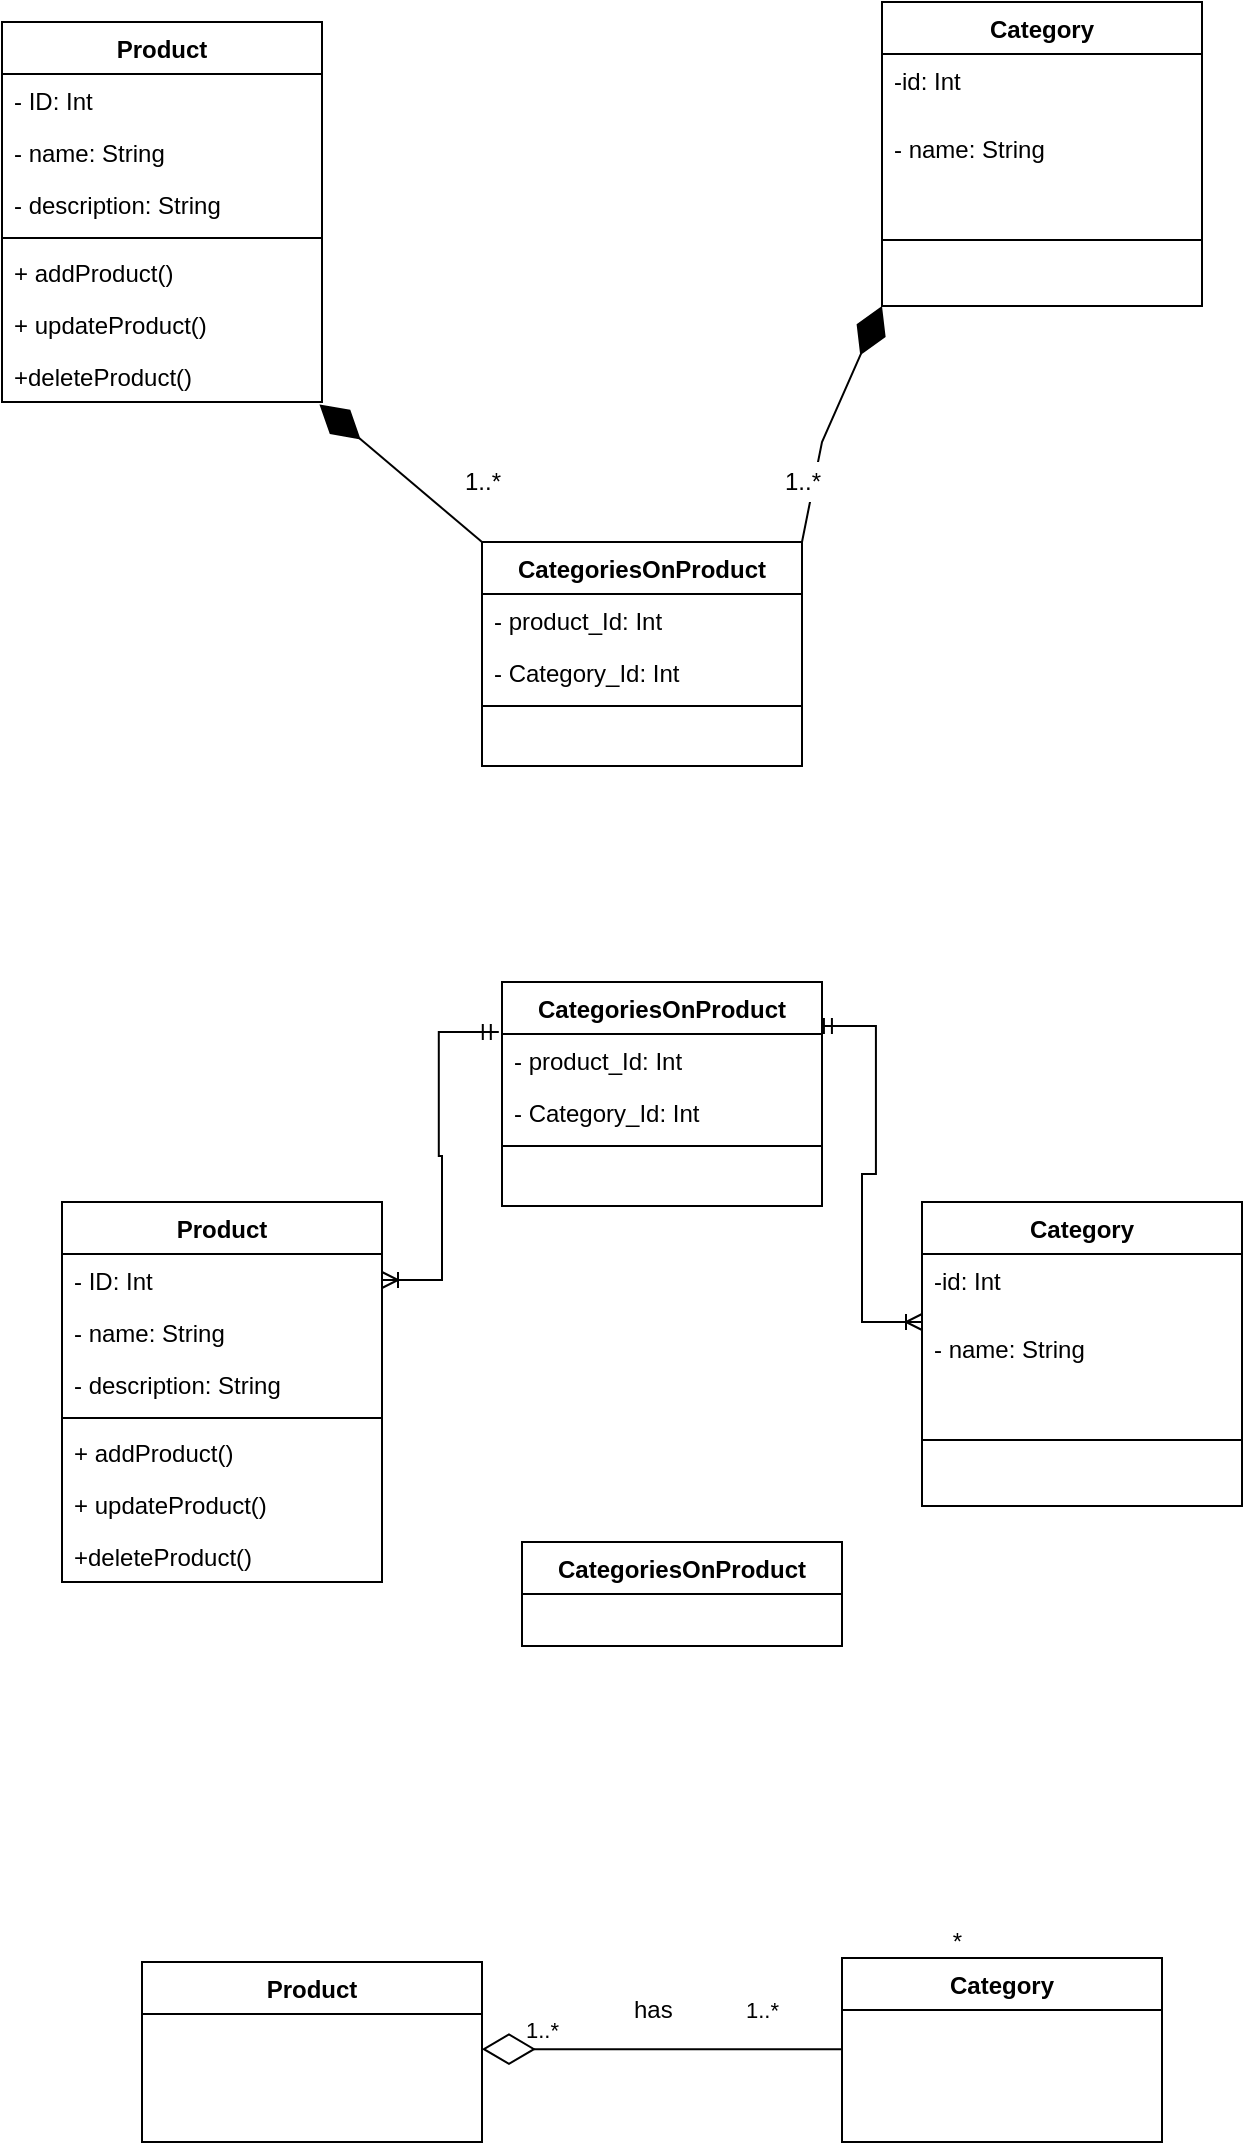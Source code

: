 <mxfile version="20.8.5" type="device"><diagram id="9kBzoznRR4VCJcFhc7ON" name="Page-1"><mxGraphModel dx="636" dy="432" grid="1" gridSize="10" guides="1" tooltips="1" connect="1" arrows="1" fold="1" page="1" pageScale="1" pageWidth="827" pageHeight="1169" math="0" shadow="0"><root><mxCell id="0"/><mxCell id="1" parent="0"/><mxCell id="Fb8JJLc8XymZ_3EzXLIl-5" value="Product" style="swimlane;fontStyle=1;align=center;verticalAlign=top;childLayout=stackLayout;horizontal=1;startSize=26;horizontalStack=0;resizeParent=1;resizeParentMax=0;resizeLast=0;collapsible=1;marginBottom=0;" parent="1" vertex="1"><mxGeometry x="60" y="40" width="160" height="190" as="geometry"/></mxCell><mxCell id="Fb8JJLc8XymZ_3EzXLIl-6" value="- ID: Int&#10;" style="text;strokeColor=none;fillColor=none;align=left;verticalAlign=top;spacingLeft=4;spacingRight=4;overflow=hidden;rotatable=0;points=[[0,0.5],[1,0.5]];portConstraint=eastwest;" parent="Fb8JJLc8XymZ_3EzXLIl-5" vertex="1"><mxGeometry y="26" width="160" height="26" as="geometry"/></mxCell><mxCell id="b5dO3coNFm-MINZhSNeJ-12" value="- name: String&#10;" style="text;strokeColor=none;fillColor=none;align=left;verticalAlign=top;spacingLeft=4;spacingRight=4;overflow=hidden;rotatable=0;points=[[0,0.5],[1,0.5]];portConstraint=eastwest;" vertex="1" parent="Fb8JJLc8XymZ_3EzXLIl-5"><mxGeometry y="52" width="160" height="26" as="geometry"/></mxCell><mxCell id="b5dO3coNFm-MINZhSNeJ-10" value="- description: String" style="text;strokeColor=none;fillColor=none;align=left;verticalAlign=top;spacingLeft=4;spacingRight=4;overflow=hidden;rotatable=0;points=[[0,0.5],[1,0.5]];portConstraint=eastwest;" vertex="1" parent="Fb8JJLc8XymZ_3EzXLIl-5"><mxGeometry y="78" width="160" height="26" as="geometry"/></mxCell><mxCell id="Fb8JJLc8XymZ_3EzXLIl-7" value="" style="line;strokeWidth=1;fillColor=none;align=left;verticalAlign=middle;spacingTop=-1;spacingLeft=3;spacingRight=3;rotatable=0;labelPosition=right;points=[];portConstraint=eastwest;strokeColor=inherit;" parent="Fb8JJLc8XymZ_3EzXLIl-5" vertex="1"><mxGeometry y="104" width="160" height="8" as="geometry"/></mxCell><mxCell id="b5dO3coNFm-MINZhSNeJ-11" value="+ addProduct()" style="text;strokeColor=none;fillColor=none;align=left;verticalAlign=top;spacingLeft=4;spacingRight=4;overflow=hidden;rotatable=0;points=[[0,0.5],[1,0.5]];portConstraint=eastwest;" vertex="1" parent="Fb8JJLc8XymZ_3EzXLIl-5"><mxGeometry y="112" width="160" height="26" as="geometry"/></mxCell><mxCell id="b5dO3coNFm-MINZhSNeJ-25" value="+ updateProduct()" style="text;strokeColor=none;fillColor=none;align=left;verticalAlign=top;spacingLeft=4;spacingRight=4;overflow=hidden;rotatable=0;points=[[0,0.5],[1,0.5]];portConstraint=eastwest;" vertex="1" parent="Fb8JJLc8XymZ_3EzXLIl-5"><mxGeometry y="138" width="160" height="26" as="geometry"/></mxCell><mxCell id="b5dO3coNFm-MINZhSNeJ-26" value="+deleteProduct()" style="text;strokeColor=none;fillColor=none;align=left;verticalAlign=top;spacingLeft=4;spacingRight=4;overflow=hidden;rotatable=0;points=[[0,0.5],[1,0.5]];portConstraint=eastwest;" vertex="1" parent="Fb8JJLc8XymZ_3EzXLIl-5"><mxGeometry y="164" width="160" height="26" as="geometry"/></mxCell><mxCell id="Fb8JJLc8XymZ_3EzXLIl-9" value="Category&#10;" style="swimlane;fontStyle=1;align=center;verticalAlign=top;childLayout=stackLayout;horizontal=1;startSize=26;horizontalStack=0;resizeParent=1;resizeParentMax=0;resizeLast=0;collapsible=1;marginBottom=0;" parent="1" vertex="1"><mxGeometry x="500" y="30" width="160" height="152" as="geometry"/></mxCell><mxCell id="Fb8JJLc8XymZ_3EzXLIl-10" value="-id: Int" style="text;strokeColor=none;fillColor=none;align=left;verticalAlign=top;spacingLeft=4;spacingRight=4;overflow=hidden;rotatable=0;points=[[0,0.5],[1,0.5]];portConstraint=eastwest;" parent="Fb8JJLc8XymZ_3EzXLIl-9" vertex="1"><mxGeometry y="26" width="160" height="34" as="geometry"/></mxCell><mxCell id="b5dO3coNFm-MINZhSNeJ-13" value="- name: String" style="text;strokeColor=none;fillColor=none;align=left;verticalAlign=top;spacingLeft=4;spacingRight=4;overflow=hidden;rotatable=0;points=[[0,0.5],[1,0.5]];portConstraint=eastwest;" vertex="1" parent="Fb8JJLc8XymZ_3EzXLIl-9"><mxGeometry y="60" width="160" height="26" as="geometry"/></mxCell><mxCell id="Fb8JJLc8XymZ_3EzXLIl-11" value="" style="line;strokeWidth=1;fillColor=none;align=left;verticalAlign=middle;spacingTop=-1;spacingLeft=3;spacingRight=3;rotatable=0;labelPosition=right;points=[];portConstraint=eastwest;strokeColor=inherit;" parent="Fb8JJLc8XymZ_3EzXLIl-9" vertex="1"><mxGeometry y="86" width="160" height="66" as="geometry"/></mxCell><mxCell id="Fb8JJLc8XymZ_3EzXLIl-13" value="CategoriesOnProduct&#10;" style="swimlane;fontStyle=1;align=center;verticalAlign=top;childLayout=stackLayout;horizontal=1;startSize=26;horizontalStack=0;resizeParent=1;resizeParentMax=0;resizeLast=0;collapsible=1;marginBottom=0;" parent="1" vertex="1"><mxGeometry x="300" y="300" width="160" height="112" as="geometry"/></mxCell><mxCell id="Fb8JJLc8XymZ_3EzXLIl-14" value="- product_Id: Int" style="text;strokeColor=none;fillColor=none;align=left;verticalAlign=top;spacingLeft=4;spacingRight=4;overflow=hidden;rotatable=0;points=[[0,0.5],[1,0.5]];portConstraint=eastwest;" parent="Fb8JJLc8XymZ_3EzXLIl-13" vertex="1"><mxGeometry y="26" width="160" height="26" as="geometry"/></mxCell><mxCell id="b5dO3coNFm-MINZhSNeJ-21" value="- Category_Id: Int" style="text;strokeColor=none;fillColor=none;align=left;verticalAlign=top;spacingLeft=4;spacingRight=4;overflow=hidden;rotatable=0;points=[[0,0.5],[1,0.5]];portConstraint=eastwest;" vertex="1" parent="Fb8JJLc8XymZ_3EzXLIl-13"><mxGeometry y="52" width="160" height="26" as="geometry"/></mxCell><mxCell id="Fb8JJLc8XymZ_3EzXLIl-15" value="" style="line;strokeWidth=1;fillColor=none;align=left;verticalAlign=middle;spacingTop=-1;spacingLeft=3;spacingRight=3;rotatable=0;labelPosition=right;points=[];portConstraint=eastwest;strokeColor=inherit;" parent="Fb8JJLc8XymZ_3EzXLIl-13" vertex="1"><mxGeometry y="78" width="160" height="8" as="geometry"/></mxCell><mxCell id="b5dO3coNFm-MINZhSNeJ-20" style="text;strokeColor=none;fillColor=none;align=left;verticalAlign=top;spacingLeft=4;spacingRight=4;overflow=hidden;rotatable=0;points=[[0,0.5],[1,0.5]];portConstraint=eastwest;" vertex="1" parent="Fb8JJLc8XymZ_3EzXLIl-13"><mxGeometry y="86" width="160" height="26" as="geometry"/></mxCell><mxCell id="b5dO3coNFm-MINZhSNeJ-27" value="" style="endArrow=diamondThin;endFill=1;endSize=24;html=1;rounded=0;labelBackgroundColor=default;exitX=1;exitY=0;exitDx=0;exitDy=0;entryX=0;entryY=1;entryDx=0;entryDy=0;" edge="1" parent="1" source="Fb8JJLc8XymZ_3EzXLIl-13" target="Fb8JJLc8XymZ_3EzXLIl-9"><mxGeometry width="160" relative="1" as="geometry"><mxPoint x="380" y="350" as="sourcePoint"/><mxPoint x="540" y="350" as="targetPoint"/><Array as="points"><mxPoint x="470" y="250"/></Array></mxGeometry></mxCell><mxCell id="b5dO3coNFm-MINZhSNeJ-28" value="" style="endArrow=diamondThin;endFill=1;endSize=24;html=1;rounded=0;labelBackgroundColor=default;exitX=0;exitY=0;exitDx=0;exitDy=0;entryX=0.992;entryY=1.049;entryDx=0;entryDy=0;entryPerimeter=0;" edge="1" parent="1" source="Fb8JJLc8XymZ_3EzXLIl-13" target="b5dO3coNFm-MINZhSNeJ-26"><mxGeometry width="160" relative="1" as="geometry"><mxPoint x="290" y="460" as="sourcePoint"/><mxPoint x="350" y="340" as="targetPoint"/></mxGeometry></mxCell><mxCell id="b5dO3coNFm-MINZhSNeJ-29" value="1..*" style="html=1;strokeColor=none;" vertex="1" parent="1"><mxGeometry x="290" y="260" width="20" height="20" as="geometry"/></mxCell><mxCell id="b5dO3coNFm-MINZhSNeJ-31" value="1..*" style="html=1;strokeColor=none;" vertex="1" parent="1"><mxGeometry x="450" y="260" width="20" height="20" as="geometry"/></mxCell><mxCell id="b5dO3coNFm-MINZhSNeJ-33" value="" style="edgeStyle=entityRelationEdgeStyle;fontSize=12;html=1;endArrow=ERoneToMany;startArrow=ERmandOne;rounded=0;labelBackgroundColor=default;exitX=0.981;exitY=-0.154;exitDx=0;exitDy=0;exitPerimeter=0;" edge="1" parent="1" source="b5dO3coNFm-MINZhSNeJ-47"><mxGeometry width="100" height="100" relative="1" as="geometry"><mxPoint x="420" y="790" as="sourcePoint"/><mxPoint x="520" y="690" as="targetPoint"/></mxGeometry></mxCell><mxCell id="b5dO3coNFm-MINZhSNeJ-34" value="Product" style="swimlane;fontStyle=1;align=center;verticalAlign=top;childLayout=stackLayout;horizontal=1;startSize=26;horizontalStack=0;resizeParent=1;resizeParentMax=0;resizeLast=0;collapsible=1;marginBottom=0;" vertex="1" parent="1"><mxGeometry x="90" y="630" width="160" height="190" as="geometry"/></mxCell><mxCell id="b5dO3coNFm-MINZhSNeJ-35" value="- ID: Int&#10;" style="text;strokeColor=none;fillColor=none;align=left;verticalAlign=top;spacingLeft=4;spacingRight=4;overflow=hidden;rotatable=0;points=[[0,0.5],[1,0.5]];portConstraint=eastwest;" vertex="1" parent="b5dO3coNFm-MINZhSNeJ-34"><mxGeometry y="26" width="160" height="26" as="geometry"/></mxCell><mxCell id="b5dO3coNFm-MINZhSNeJ-36" value="- name: String&#10;" style="text;strokeColor=none;fillColor=none;align=left;verticalAlign=top;spacingLeft=4;spacingRight=4;overflow=hidden;rotatable=0;points=[[0,0.5],[1,0.5]];portConstraint=eastwest;" vertex="1" parent="b5dO3coNFm-MINZhSNeJ-34"><mxGeometry y="52" width="160" height="26" as="geometry"/></mxCell><mxCell id="b5dO3coNFm-MINZhSNeJ-37" value="- description: String" style="text;strokeColor=none;fillColor=none;align=left;verticalAlign=top;spacingLeft=4;spacingRight=4;overflow=hidden;rotatable=0;points=[[0,0.5],[1,0.5]];portConstraint=eastwest;" vertex="1" parent="b5dO3coNFm-MINZhSNeJ-34"><mxGeometry y="78" width="160" height="26" as="geometry"/></mxCell><mxCell id="b5dO3coNFm-MINZhSNeJ-38" value="" style="line;strokeWidth=1;fillColor=none;align=left;verticalAlign=middle;spacingTop=-1;spacingLeft=3;spacingRight=3;rotatable=0;labelPosition=right;points=[];portConstraint=eastwest;strokeColor=inherit;" vertex="1" parent="b5dO3coNFm-MINZhSNeJ-34"><mxGeometry y="104" width="160" height="8" as="geometry"/></mxCell><mxCell id="b5dO3coNFm-MINZhSNeJ-39" value="+ addProduct()" style="text;strokeColor=none;fillColor=none;align=left;verticalAlign=top;spacingLeft=4;spacingRight=4;overflow=hidden;rotatable=0;points=[[0,0.5],[1,0.5]];portConstraint=eastwest;" vertex="1" parent="b5dO3coNFm-MINZhSNeJ-34"><mxGeometry y="112" width="160" height="26" as="geometry"/></mxCell><mxCell id="b5dO3coNFm-MINZhSNeJ-40" value="+ updateProduct()" style="text;strokeColor=none;fillColor=none;align=left;verticalAlign=top;spacingLeft=4;spacingRight=4;overflow=hidden;rotatable=0;points=[[0,0.5],[1,0.5]];portConstraint=eastwest;" vertex="1" parent="b5dO3coNFm-MINZhSNeJ-34"><mxGeometry y="138" width="160" height="26" as="geometry"/></mxCell><mxCell id="b5dO3coNFm-MINZhSNeJ-41" value="+deleteProduct()" style="text;strokeColor=none;fillColor=none;align=left;verticalAlign=top;spacingLeft=4;spacingRight=4;overflow=hidden;rotatable=0;points=[[0,0.5],[1,0.5]];portConstraint=eastwest;" vertex="1" parent="b5dO3coNFm-MINZhSNeJ-34"><mxGeometry y="164" width="160" height="26" as="geometry"/></mxCell><mxCell id="b5dO3coNFm-MINZhSNeJ-42" value="Category&#10;" style="swimlane;fontStyle=1;align=center;verticalAlign=top;childLayout=stackLayout;horizontal=1;startSize=26;horizontalStack=0;resizeParent=1;resizeParentMax=0;resizeLast=0;collapsible=1;marginBottom=0;" vertex="1" parent="1"><mxGeometry x="520" y="630" width="160" height="152" as="geometry"/></mxCell><mxCell id="b5dO3coNFm-MINZhSNeJ-43" value="-id: Int" style="text;strokeColor=none;fillColor=none;align=left;verticalAlign=top;spacingLeft=4;spacingRight=4;overflow=hidden;rotatable=0;points=[[0,0.5],[1,0.5]];portConstraint=eastwest;" vertex="1" parent="b5dO3coNFm-MINZhSNeJ-42"><mxGeometry y="26" width="160" height="34" as="geometry"/></mxCell><mxCell id="b5dO3coNFm-MINZhSNeJ-44" value="- name: String" style="text;strokeColor=none;fillColor=none;align=left;verticalAlign=top;spacingLeft=4;spacingRight=4;overflow=hidden;rotatable=0;points=[[0,0.5],[1,0.5]];portConstraint=eastwest;" vertex="1" parent="b5dO3coNFm-MINZhSNeJ-42"><mxGeometry y="60" width="160" height="26" as="geometry"/></mxCell><mxCell id="b5dO3coNFm-MINZhSNeJ-45" value="" style="line;strokeWidth=1;fillColor=none;align=left;verticalAlign=middle;spacingTop=-1;spacingLeft=3;spacingRight=3;rotatable=0;labelPosition=right;points=[];portConstraint=eastwest;strokeColor=inherit;" vertex="1" parent="b5dO3coNFm-MINZhSNeJ-42"><mxGeometry y="86" width="160" height="66" as="geometry"/></mxCell><mxCell id="b5dO3coNFm-MINZhSNeJ-46" value="CategoriesOnProduct&#10;" style="swimlane;fontStyle=1;align=center;verticalAlign=top;childLayout=stackLayout;horizontal=1;startSize=26;horizontalStack=0;resizeParent=1;resizeParentMax=0;resizeLast=0;collapsible=1;marginBottom=0;" vertex="1" parent="1"><mxGeometry x="310" y="520" width="160" height="112" as="geometry"/></mxCell><mxCell id="b5dO3coNFm-MINZhSNeJ-47" value="- product_Id: Int" style="text;strokeColor=none;fillColor=none;align=left;verticalAlign=top;spacingLeft=4;spacingRight=4;overflow=hidden;rotatable=0;points=[[0,0.5],[1,0.5]];portConstraint=eastwest;" vertex="1" parent="b5dO3coNFm-MINZhSNeJ-46"><mxGeometry y="26" width="160" height="26" as="geometry"/></mxCell><mxCell id="b5dO3coNFm-MINZhSNeJ-48" value="- Category_Id: Int" style="text;strokeColor=none;fillColor=none;align=left;verticalAlign=top;spacingLeft=4;spacingRight=4;overflow=hidden;rotatable=0;points=[[0,0.5],[1,0.5]];portConstraint=eastwest;" vertex="1" parent="b5dO3coNFm-MINZhSNeJ-46"><mxGeometry y="52" width="160" height="26" as="geometry"/></mxCell><mxCell id="b5dO3coNFm-MINZhSNeJ-49" value="" style="line;strokeWidth=1;fillColor=none;align=left;verticalAlign=middle;spacingTop=-1;spacingLeft=3;spacingRight=3;rotatable=0;labelPosition=right;points=[];portConstraint=eastwest;strokeColor=inherit;" vertex="1" parent="b5dO3coNFm-MINZhSNeJ-46"><mxGeometry y="78" width="160" height="8" as="geometry"/></mxCell><mxCell id="b5dO3coNFm-MINZhSNeJ-50" style="text;strokeColor=none;fillColor=none;align=left;verticalAlign=top;spacingLeft=4;spacingRight=4;overflow=hidden;rotatable=0;points=[[0,0.5],[1,0.5]];portConstraint=eastwest;" vertex="1" parent="b5dO3coNFm-MINZhSNeJ-46"><mxGeometry y="86" width="160" height="26" as="geometry"/></mxCell><mxCell id="b5dO3coNFm-MINZhSNeJ-51" value="" style="edgeStyle=entityRelationEdgeStyle;fontSize=12;html=1;endArrow=ERoneToMany;startArrow=ERmandOne;rounded=0;labelBackgroundColor=default;exitX=-0.01;exitY=-0.037;exitDx=0;exitDy=0;exitPerimeter=0;entryX=1;entryY=0.5;entryDx=0;entryDy=0;" edge="1" parent="1" source="b5dO3coNFm-MINZhSNeJ-47" target="b5dO3coNFm-MINZhSNeJ-35"><mxGeometry width="100" height="100" relative="1" as="geometry"><mxPoint x="268.48" y="909.996" as="sourcePoint"/><mxPoint x="331.52" y="668" as="targetPoint"/></mxGeometry></mxCell><mxCell id="b5dO3coNFm-MINZhSNeJ-53" value="Product" style="swimlane;fontStyle=1;align=center;verticalAlign=top;childLayout=stackLayout;horizontal=1;startSize=26;horizontalStack=0;resizeParent=1;resizeParentMax=0;resizeLast=0;collapsible=1;marginBottom=0;" vertex="1" parent="1"><mxGeometry x="130" y="1010" width="170" height="90" as="geometry"/></mxCell><mxCell id="b5dO3coNFm-MINZhSNeJ-61" value="Category&#10;" style="swimlane;fontStyle=1;align=center;verticalAlign=top;childLayout=stackLayout;horizontal=1;startSize=26;horizontalStack=0;resizeParent=1;resizeParentMax=0;resizeLast=0;collapsible=1;marginBottom=0;" vertex="1" parent="1"><mxGeometry x="480" y="1008" width="160" height="92" as="geometry"/></mxCell><mxCell id="b5dO3coNFm-MINZhSNeJ-65" value="CategoriesOnProduct&#10;" style="swimlane;fontStyle=1;align=center;verticalAlign=top;childLayout=stackLayout;horizontal=1;startSize=26;horizontalStack=0;resizeParent=1;resizeParentMax=0;resizeLast=0;collapsible=1;marginBottom=0;" vertex="1" parent="1"><mxGeometry x="320" y="800" width="160" height="52" as="geometry"/></mxCell><mxCell id="b5dO3coNFm-MINZhSNeJ-75" value="*" style="resizable=0;html=1;align=right;verticalAlign=bottom;" connectable="0" vertex="1" parent="1"><mxGeometry x="540.0" y="1008.003" as="geometry"/></mxCell><mxCell id="b5dO3coNFm-MINZhSNeJ-81" value="&lt;span style=&quot;color: rgb(0, 0, 0); font-family: Helvetica; font-size: 11px; font-style: normal; font-variant-ligatures: normal; font-variant-caps: normal; font-weight: 400; letter-spacing: normal; orphans: 2; text-align: left; text-indent: 0px; text-transform: none; widows: 2; word-spacing: 0px; -webkit-text-stroke-width: 0px; background-color: rgb(255, 255, 255); text-decoration-thickness: initial; text-decoration-style: initial; text-decoration-color: initial; float: none; display: inline !important;&quot;&gt;1..*&lt;/span&gt;" style="text;whiteSpace=wrap;html=1;" vertex="1" parent="1"><mxGeometry x="430" y="1020" width="10" height="10" as="geometry"/></mxCell><mxCell id="b5dO3coNFm-MINZhSNeJ-82" value="has" style="text;strokeColor=none;fillColor=none;spacingLeft=4;spacingRight=4;overflow=hidden;rotatable=0;points=[[0,0.5],[1,0.5]];portConstraint=eastwest;fontSize=12;" vertex="1" parent="1"><mxGeometry x="370" y="1020" width="40" height="30" as="geometry"/></mxCell><mxCell id="b5dO3coNFm-MINZhSNeJ-83" value="" style="endArrow=diamondThin;endFill=0;endSize=24;html=1;rounded=0;labelBackgroundColor=default;" edge="1" parent="1"><mxGeometry width="160" relative="1" as="geometry"><mxPoint x="480" y="1053.6" as="sourcePoint"/><mxPoint x="300" y="1053.6" as="targetPoint"/></mxGeometry></mxCell><mxCell id="b5dO3coNFm-MINZhSNeJ-84" value="&lt;span style=&quot;color: rgb(0, 0, 0); font-family: Helvetica; font-size: 11px; font-style: normal; font-variant-ligatures: normal; font-variant-caps: normal; font-weight: 400; letter-spacing: normal; orphans: 2; text-align: left; text-indent: 0px; text-transform: none; widows: 2; word-spacing: 0px; -webkit-text-stroke-width: 0px; background-color: rgb(255, 255, 255); text-decoration-thickness: initial; text-decoration-style: initial; text-decoration-color: initial; float: none; display: inline !important;&quot;&gt;1..*&lt;/span&gt;" style="text;whiteSpace=wrap;html=1;" vertex="1" parent="1"><mxGeometry x="320" y="1030" width="10" height="10" as="geometry"/></mxCell></root></mxGraphModel></diagram></mxfile>